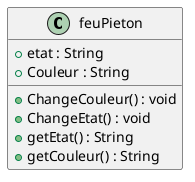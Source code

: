 @startuml

class feuPieton{
+ etat : String
+ Couleur : String
+ ChangeCouleur() : void
+ ChangeEtat() : void
+ getEtat() : String
+ getCouleur() : String


}
@enduml